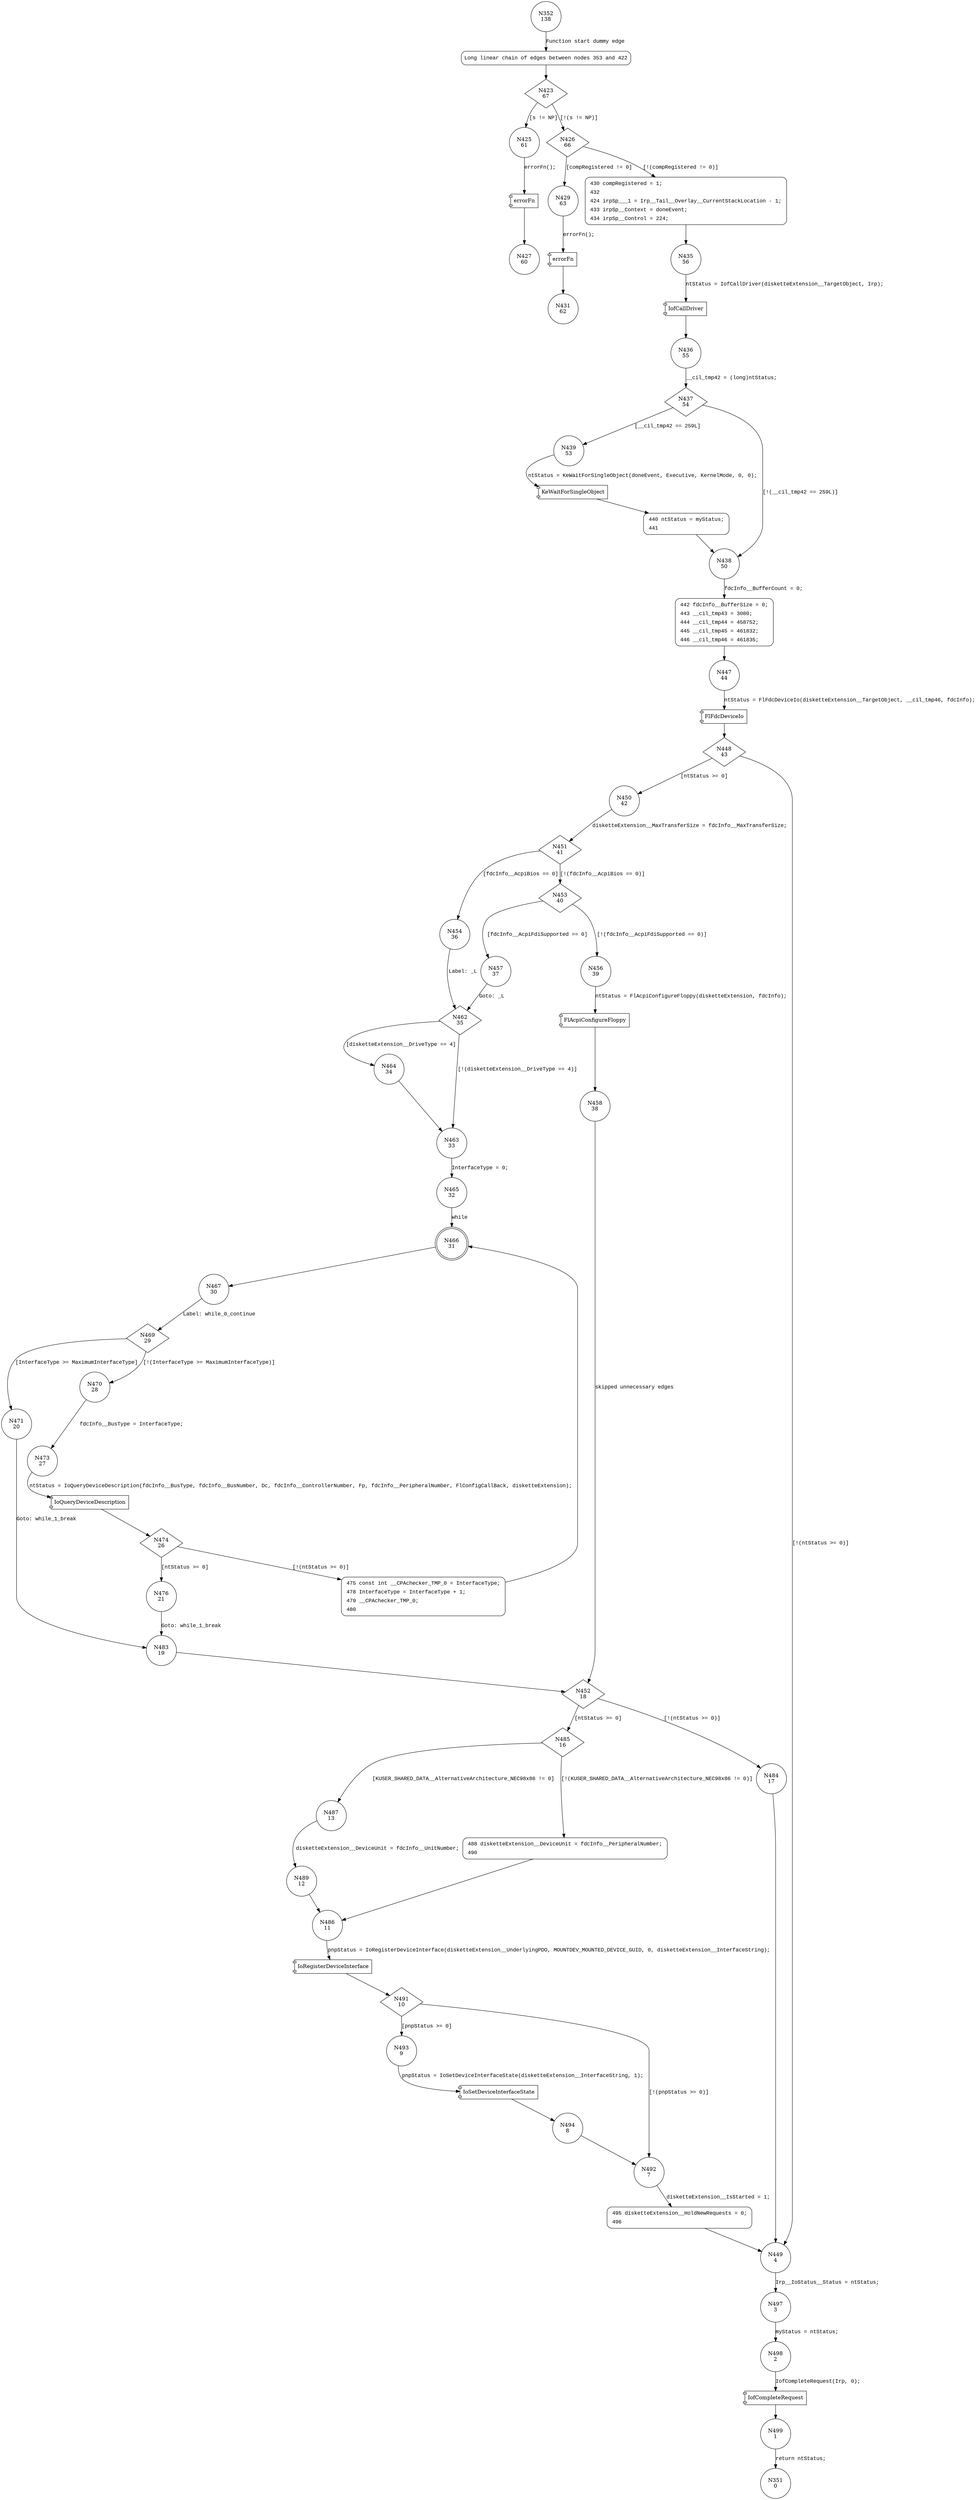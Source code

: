 digraph FloppyStartDevice {
352 [shape="circle" label="N352\n138"]
353 [shape="circle" label="N353\n137"]
423 [shape="diamond" label="N423\n67"]
425 [shape="circle" label="N425\n61"]
426 [shape="diamond" label="N426\n66"]
429 [shape="circle" label="N429\n63"]
430 [shape="circle" label="N430\n65"]
435 [shape="circle" label="N435\n56"]
436 [shape="circle" label="N436\n55"]
437 [shape="diamond" label="N437\n54"]
439 [shape="circle" label="N439\n53"]
438 [shape="circle" label="N438\n50"]
442 [shape="circle" label="N442\n49"]
447 [shape="circle" label="N447\n44"]
448 [shape="diamond" label="N448\n43"]
450 [shape="circle" label="N450\n42"]
449 [shape="circle" label="N449\n4"]
497 [shape="circle" label="N497\n3"]
498 [shape="circle" label="N498\n2"]
499 [shape="circle" label="N499\n1"]
451 [shape="diamond" label="N451\n41"]
454 [shape="circle" label="N454\n36"]
453 [shape="diamond" label="N453\n40"]
457 [shape="circle" label="N457\n37"]
456 [shape="circle" label="N456\n39"]
458 [shape="circle" label="N458\n38"]
452 [shape="diamond" label="N452\n18"]
485 [shape="diamond" label="N485\n16"]
484 [shape="circle" label="N484\n17"]
487 [shape="circle" label="N487\n13"]
488 [shape="circle" label="N488\n15"]
486 [shape="circle" label="N486\n11"]
491 [shape="diamond" label="N491\n10"]
493 [shape="circle" label="N493\n9"]
492 [shape="circle" label="N492\n7"]
495 [shape="circle" label="N495\n6"]
494 [shape="circle" label="N494\n8"]
489 [shape="circle" label="N489\n12"]
462 [shape="diamond" label="N462\n35"]
464 [shape="circle" label="N464\n34"]
463 [shape="circle" label="N463\n33"]
465 [shape="circle" label="N465\n32"]
466 [shape="doublecircle" label="N466\n31"]
467 [shape="circle" label="N467\n30"]
469 [shape="diamond" label="N469\n29"]
471 [shape="circle" label="N471\n20"]
470 [shape="circle" label="N470\n28"]
473 [shape="circle" label="N473\n27"]
474 [shape="diamond" label="N474\n26"]
476 [shape="circle" label="N476\n21"]
475 [shape="circle" label="N475\n25"]
483 [shape="circle" label="N483\n19"]
440 [shape="circle" label="N440\n52"]
431 [shape="circle" label="N431\n62"]
427 [shape="circle" label="N427\n60"]
351 [shape="circle" label="N351\n0"]
353 [style="filled,bold" penwidth="1" fillcolor="white" fontname="Courier New" shape="Mrecord" label="Long linear chain of edges between nodes 353 and 422"]
353 -> 423[label=""]
430 [style="filled,bold" penwidth="1" fillcolor="white" fontname="Courier New" shape="Mrecord" label=<<table border="0" cellborder="0" cellpadding="3" bgcolor="white"><tr><td align="right">430</td><td align="left">compRegistered = 1;</td></tr><tr><td align="right">432</td><td align="left"></td></tr><tr><td align="right">424</td><td align="left">irpSp___1 = Irp__Tail__Overlay__CurrentStackLocation - 1;</td></tr><tr><td align="right">433</td><td align="left">irpSp__Context = doneEvent;</td></tr><tr><td align="right">434</td><td align="left">irpSp__Control = 224;</td></tr></table>>]
430 -> 435[label=""]
442 [style="filled,bold" penwidth="1" fillcolor="white" fontname="Courier New" shape="Mrecord" label=<<table border="0" cellborder="0" cellpadding="3" bgcolor="white"><tr><td align="right">442</td><td align="left">fdcInfo__BufferSize = 0;</td></tr><tr><td align="right">443</td><td align="left">__cil_tmp43 = 3080;</td></tr><tr><td align="right">444</td><td align="left">__cil_tmp44 = 458752;</td></tr><tr><td align="right">445</td><td align="left">__cil_tmp45 = 461832;</td></tr><tr><td align="right">446</td><td align="left">__cil_tmp46 = 461835;</td></tr></table>>]
442 -> 447[label=""]
488 [style="filled,bold" penwidth="1" fillcolor="white" fontname="Courier New" shape="Mrecord" label=<<table border="0" cellborder="0" cellpadding="3" bgcolor="white"><tr><td align="right">488</td><td align="left">disketteExtension__DeviceUnit = fdcInfo__PeripheralNumber;</td></tr><tr><td align="right">490</td><td align="left"></td></tr></table>>]
488 -> 486[label=""]
495 [style="filled,bold" penwidth="1" fillcolor="white" fontname="Courier New" shape="Mrecord" label=<<table border="0" cellborder="0" cellpadding="3" bgcolor="white"><tr><td align="right">495</td><td align="left">disketteExtension__HoldNewRequests = 0;</td></tr><tr><td align="right">496</td><td align="left"></td></tr></table>>]
495 -> 449[label=""]
475 [style="filled,bold" penwidth="1" fillcolor="white" fontname="Courier New" shape="Mrecord" label=<<table border="0" cellborder="0" cellpadding="3" bgcolor="white"><tr><td align="right">475</td><td align="left">const int __CPAchecker_TMP_0 = InterfaceType;</td></tr><tr><td align="right">478</td><td align="left">InterfaceType = InterfaceType + 1;</td></tr><tr><td align="right">479</td><td align="left">__CPAchecker_TMP_0;</td></tr><tr><td align="right">480</td><td align="left"></td></tr></table>>]
475 -> 466[label=""]
440 [style="filled,bold" penwidth="1" fillcolor="white" fontname="Courier New" shape="Mrecord" label=<<table border="0" cellborder="0" cellpadding="3" bgcolor="white"><tr><td align="right">440</td><td align="left">ntStatus = myStatus;</td></tr><tr><td align="right">441</td><td align="left"></td></tr></table>>]
440 -> 438[label=""]
352 -> 353 [label="Function start dummy edge" fontname="Courier New"]
423 -> 425 [label="[s != NP]" fontname="Courier New"]
423 -> 426 [label="[!(s != NP)]" fontname="Courier New"]
426 -> 429 [label="[compRegistered != 0]" fontname="Courier New"]
426 -> 430 [label="[!(compRegistered != 0)]" fontname="Courier New"]
100046 [shape="component" label="IofCallDriver"]
435 -> 100046 [label="ntStatus = IofCallDriver(disketteExtension__TargetObject, Irp);" fontname="Courier New"]
100046 -> 436 [label="" fontname="Courier New"]
437 -> 439 [label="[__cil_tmp42 == 259L]" fontname="Courier New"]
437 -> 438 [label="[!(__cil_tmp42 == 259L)]" fontname="Courier New"]
438 -> 442 [label="fdcInfo__BufferCount = 0;" fontname="Courier New"]
100047 [shape="component" label="FlFdcDeviceIo"]
447 -> 100047 [label="ntStatus = FlFdcDeviceIo(disketteExtension__TargetObject, __cil_tmp46, fdcInfo);" fontname="Courier New"]
100047 -> 448 [label="" fontname="Courier New"]
448 -> 450 [label="[ntStatus >= 0]" fontname="Courier New"]
448 -> 449 [label="[!(ntStatus >= 0)]" fontname="Courier New"]
449 -> 497 [label="Irp__IoStatus__Status = ntStatus;" fontname="Courier New"]
100048 [shape="component" label="IofCompleteRequest"]
498 -> 100048 [label="IofCompleteRequest(Irp, 0);" fontname="Courier New"]
100048 -> 499 [label="" fontname="Courier New"]
450 -> 451 [label="disketteExtension__MaxTransferSize = fdcInfo__MaxTransferSize;" fontname="Courier New"]
451 -> 454 [label="[fdcInfo__AcpiBios == 0]" fontname="Courier New"]
451 -> 453 [label="[!(fdcInfo__AcpiBios == 0)]" fontname="Courier New"]
453 -> 457 [label="[fdcInfo__AcpiFdiSupported == 0]" fontname="Courier New"]
453 -> 456 [label="[!(fdcInfo__AcpiFdiSupported == 0)]" fontname="Courier New"]
100049 [shape="component" label="FlAcpiConfigureFloppy"]
456 -> 100049 [label="ntStatus = FlAcpiConfigureFloppy(disketteExtension, fdcInfo);" fontname="Courier New"]
100049 -> 458 [label="" fontname="Courier New"]
452 -> 485 [label="[ntStatus >= 0]" fontname="Courier New"]
452 -> 484 [label="[!(ntStatus >= 0)]" fontname="Courier New"]
485 -> 487 [label="[KUSER_SHARED_DATA__AlternativeArchitecture_NEC98x86 != 0]" fontname="Courier New"]
485 -> 488 [label="[!(KUSER_SHARED_DATA__AlternativeArchitecture_NEC98x86 != 0)]" fontname="Courier New"]
100050 [shape="component" label="IoRegisterDeviceInterface"]
486 -> 100050 [label="pnpStatus = IoRegisterDeviceInterface(disketteExtension__UnderlyingPDO, MOUNTDEV_MOUNTED_DEVICE_GUID, 0, disketteExtension__InterfaceString);" fontname="Courier New"]
100050 -> 491 [label="" fontname="Courier New"]
491 -> 493 [label="[pnpStatus >= 0]" fontname="Courier New"]
491 -> 492 [label="[!(pnpStatus >= 0)]" fontname="Courier New"]
492 -> 495 [label="disketteExtension__IsStarted = 1;" fontname="Courier New"]
100051 [shape="component" label="IoSetDeviceInterfaceState"]
493 -> 100051 [label="pnpStatus = IoSetDeviceInterfaceState(disketteExtension__InterfaceString, 1);" fontname="Courier New"]
100051 -> 494 [label="" fontname="Courier New"]
487 -> 489 [label="disketteExtension__DeviceUnit = fdcInfo__UnitNumber;" fontname="Courier New"]
457 -> 462 [label="Goto: _L" fontname="Courier New"]
462 -> 464 [label="[disketteExtension__DriveType == 4]" fontname="Courier New"]
462 -> 463 [label="[!(disketteExtension__DriveType == 4)]" fontname="Courier New"]
463 -> 465 [label="InterfaceType = 0;" fontname="Courier New"]
466 -> 467 [label="" fontname="Courier New"]
469 -> 471 [label="[InterfaceType >= MaximumInterfaceType]" fontname="Courier New"]
469 -> 470 [label="[!(InterfaceType >= MaximumInterfaceType)]" fontname="Courier New"]
100052 [shape="component" label="IoQueryDeviceDescription"]
473 -> 100052 [label="ntStatus = IoQueryDeviceDescription(fdcInfo__BusType, fdcInfo__BusNumber, Dc, fdcInfo__ControllerNumber, Fp, fdcInfo__PeripheralNumber, FlConfigCallBack, disketteExtension);" fontname="Courier New"]
100052 -> 474 [label="" fontname="Courier New"]
474 -> 476 [label="[ntStatus >= 0]" fontname="Courier New"]
474 -> 475 [label="[!(ntStatus >= 0)]" fontname="Courier New"]
476 -> 483 [label="Goto: while_1_break" fontname="Courier New"]
483 -> 452 [label="" fontname="Courier New"]
464 -> 463 [label="" fontname="Courier New"]
100053 [shape="component" label="KeWaitForSingleObject"]
439 -> 100053 [label="ntStatus = KeWaitForSingleObject(doneEvent, Executive, KernelMode, 0, 0);" fontname="Courier New"]
100053 -> 440 [label="" fontname="Courier New"]
100054 [shape="component" label="errorFn"]
429 -> 100054 [label="errorFn();" fontname="Courier New"]
100054 -> 431 [label="" fontname="Courier New"]
100055 [shape="component" label="errorFn"]
425 -> 100055 [label="errorFn();" fontname="Courier New"]
100055 -> 427 [label="" fontname="Courier New"]
436 -> 437 [label="__cil_tmp42 = (long)ntStatus;" fontname="Courier New"]
497 -> 498 [label="myStatus = ntStatus;" fontname="Courier New"]
499 -> 351 [label="return ntStatus;" fontname="Courier New"]
458 -> 452 [label="skipped unnecessary edges" fontname="Courier New"]
484 -> 449 [label="" fontname="Courier New"]
494 -> 492 [label="" fontname="Courier New"]
489 -> 486 [label="" fontname="Courier New"]
465 -> 466 [label="while" fontname="Courier New"]
467 -> 469 [label="Label: while_0_continue" fontname="Courier New"]
470 -> 473 [label="fdcInfo__BusType = InterfaceType;" fontname="Courier New"]
471 -> 483 [label="Goto: while_1_break" fontname="Courier New"]
454 -> 462 [label="Label: _L" fontname="Courier New"]
}